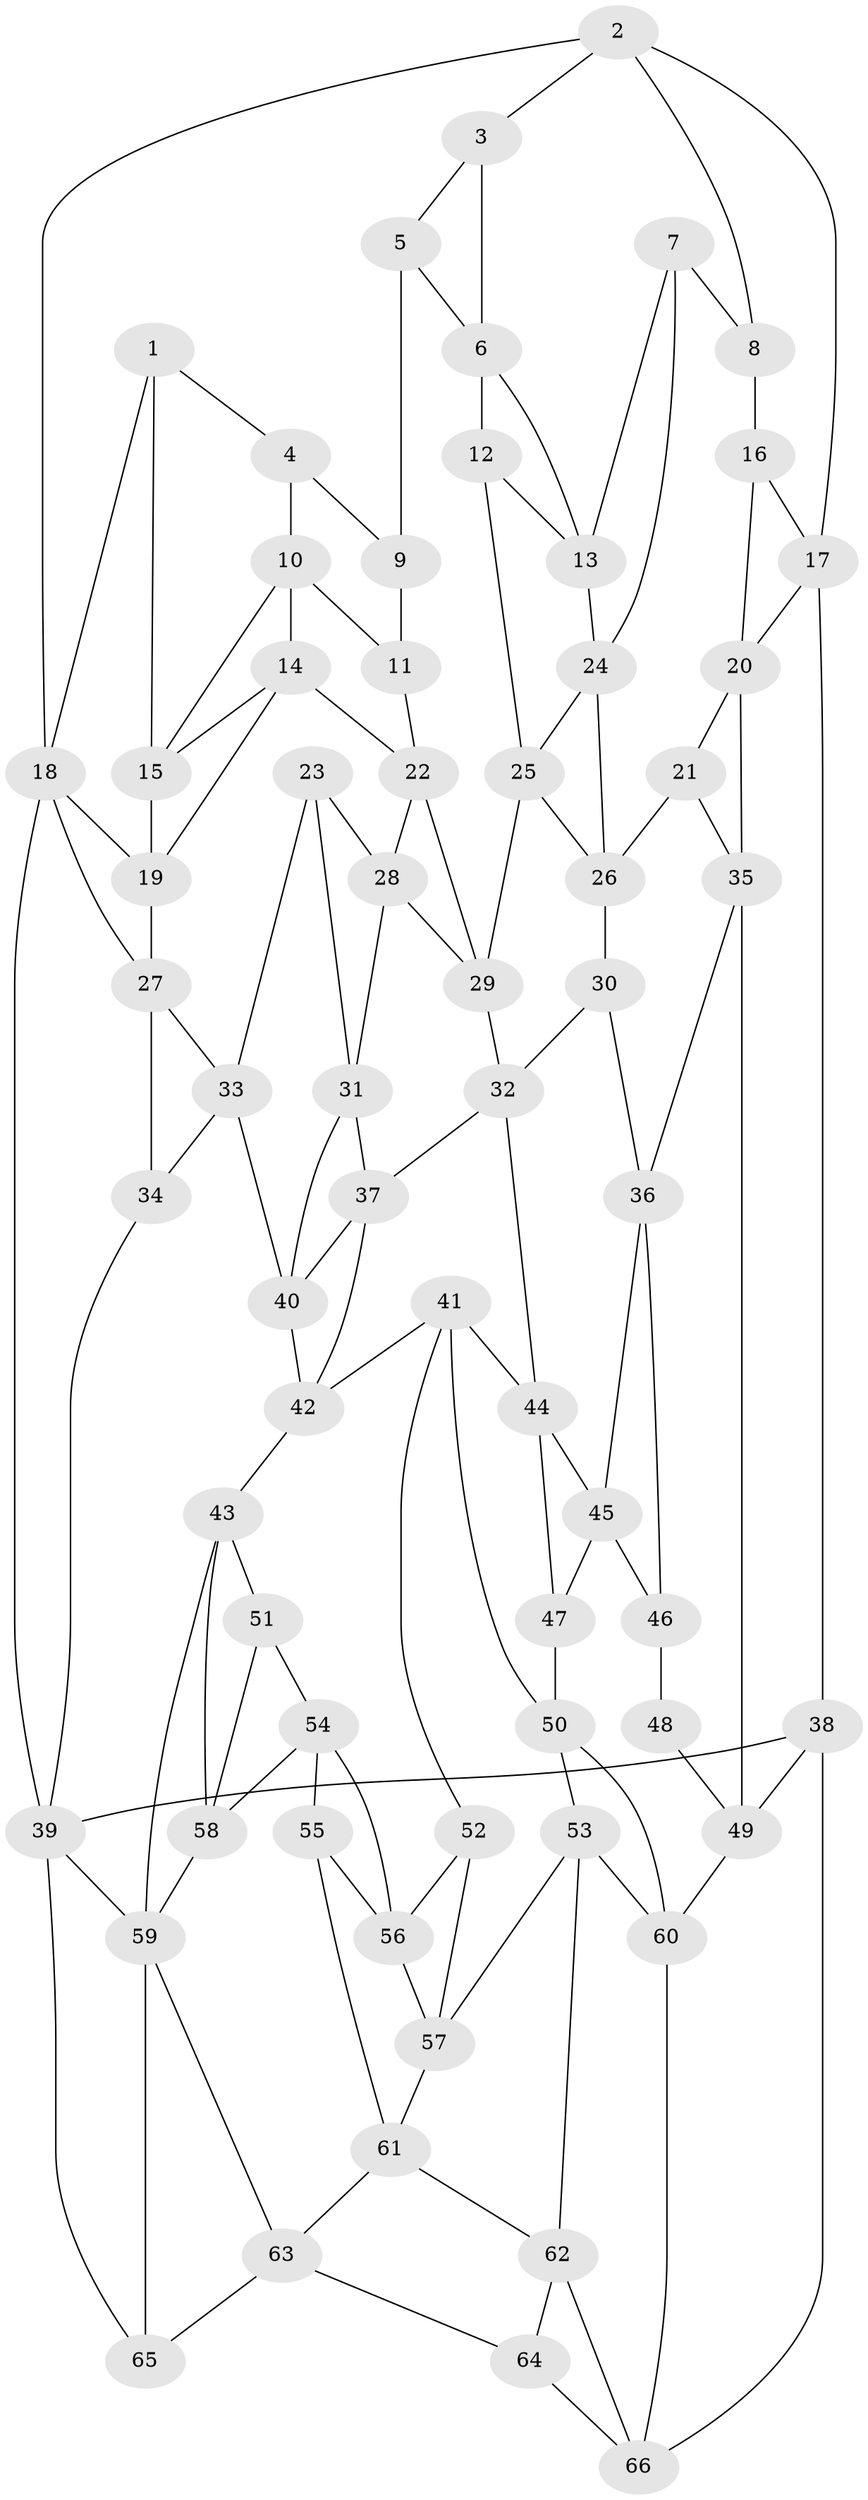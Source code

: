 // original degree distribution, {3: 0.015267175572519083, 6: 0.22137404580152673, 5: 0.5190839694656488, 4: 0.24427480916030533}
// Generated by graph-tools (version 1.1) at 2025/38/03/04/25 23:38:23]
// undirected, 66 vertices, 122 edges
graph export_dot {
  node [color=gray90,style=filled];
  1;
  2;
  3;
  4;
  5;
  6;
  7;
  8;
  9;
  10;
  11;
  12;
  13;
  14;
  15;
  16;
  17;
  18;
  19;
  20;
  21;
  22;
  23;
  24;
  25;
  26;
  27;
  28;
  29;
  30;
  31;
  32;
  33;
  34;
  35;
  36;
  37;
  38;
  39;
  40;
  41;
  42;
  43;
  44;
  45;
  46;
  47;
  48;
  49;
  50;
  51;
  52;
  53;
  54;
  55;
  56;
  57;
  58;
  59;
  60;
  61;
  62;
  63;
  64;
  65;
  66;
  1 -- 4 [weight=1.0];
  1 -- 15 [weight=1.0];
  1 -- 18 [weight=1.0];
  2 -- 3 [weight=1.0];
  2 -- 8 [weight=1.0];
  2 -- 17 [weight=1.0];
  2 -- 18 [weight=1.0];
  3 -- 5 [weight=1.0];
  3 -- 6 [weight=1.0];
  4 -- 9 [weight=1.0];
  4 -- 10 [weight=1.0];
  5 -- 6 [weight=1.0];
  5 -- 9 [weight=2.0];
  6 -- 12 [weight=1.0];
  6 -- 13 [weight=1.0];
  7 -- 8 [weight=1.0];
  7 -- 13 [weight=1.0];
  7 -- 24 [weight=1.0];
  8 -- 16 [weight=2.0];
  9 -- 11 [weight=1.0];
  10 -- 11 [weight=1.0];
  10 -- 14 [weight=1.0];
  10 -- 15 [weight=1.0];
  11 -- 22 [weight=1.0];
  12 -- 13 [weight=1.0];
  12 -- 25 [weight=1.0];
  13 -- 24 [weight=1.0];
  14 -- 15 [weight=1.0];
  14 -- 19 [weight=1.0];
  14 -- 22 [weight=1.0];
  15 -- 19 [weight=1.0];
  16 -- 17 [weight=3.0];
  16 -- 20 [weight=1.0];
  17 -- 20 [weight=1.0];
  17 -- 38 [weight=1.0];
  18 -- 19 [weight=1.0];
  18 -- 27 [weight=1.0];
  18 -- 39 [weight=1.0];
  19 -- 27 [weight=1.0];
  20 -- 21 [weight=1.0];
  20 -- 35 [weight=1.0];
  21 -- 26 [weight=1.0];
  21 -- 35 [weight=1.0];
  22 -- 28 [weight=1.0];
  22 -- 29 [weight=1.0];
  23 -- 28 [weight=1.0];
  23 -- 31 [weight=1.0];
  23 -- 33 [weight=1.0];
  24 -- 25 [weight=1.0];
  24 -- 26 [weight=1.0];
  25 -- 26 [weight=1.0];
  25 -- 29 [weight=1.0];
  26 -- 30 [weight=1.0];
  27 -- 33 [weight=1.0];
  27 -- 34 [weight=1.0];
  28 -- 29 [weight=1.0];
  28 -- 31 [weight=1.0];
  29 -- 32 [weight=1.0];
  30 -- 32 [weight=1.0];
  30 -- 36 [weight=1.0];
  31 -- 37 [weight=1.0];
  31 -- 40 [weight=1.0];
  32 -- 37 [weight=1.0];
  32 -- 44 [weight=1.0];
  33 -- 34 [weight=1.0];
  33 -- 40 [weight=1.0];
  34 -- 39 [weight=1.0];
  35 -- 36 [weight=1.0];
  35 -- 49 [weight=1.0];
  36 -- 45 [weight=1.0];
  36 -- 46 [weight=1.0];
  37 -- 40 [weight=1.0];
  37 -- 42 [weight=1.0];
  38 -- 39 [weight=1.0];
  38 -- 49 [weight=1.0];
  38 -- 66 [weight=1.0];
  39 -- 59 [weight=1.0];
  39 -- 65 [weight=1.0];
  40 -- 42 [weight=1.0];
  41 -- 42 [weight=1.0];
  41 -- 44 [weight=1.0];
  41 -- 50 [weight=1.0];
  41 -- 52 [weight=1.0];
  42 -- 43 [weight=1.0];
  43 -- 51 [weight=1.0];
  43 -- 58 [weight=1.0];
  43 -- 59 [weight=1.0];
  44 -- 45 [weight=1.0];
  44 -- 47 [weight=1.0];
  45 -- 46 [weight=1.0];
  45 -- 47 [weight=1.0];
  46 -- 48 [weight=2.0];
  47 -- 50 [weight=1.0];
  48 -- 49 [weight=1.0];
  49 -- 60 [weight=1.0];
  50 -- 53 [weight=1.0];
  50 -- 60 [weight=1.0];
  51 -- 54 [weight=1.0];
  51 -- 58 [weight=1.0];
  52 -- 56 [weight=1.0];
  52 -- 57 [weight=1.0];
  53 -- 57 [weight=1.0];
  53 -- 60 [weight=1.0];
  53 -- 62 [weight=1.0];
  54 -- 55 [weight=1.0];
  54 -- 56 [weight=1.0];
  54 -- 58 [weight=1.0];
  55 -- 56 [weight=1.0];
  55 -- 61 [weight=1.0];
  56 -- 57 [weight=1.0];
  57 -- 61 [weight=1.0];
  58 -- 59 [weight=1.0];
  59 -- 63 [weight=1.0];
  59 -- 65 [weight=1.0];
  60 -- 66 [weight=1.0];
  61 -- 62 [weight=1.0];
  61 -- 63 [weight=1.0];
  62 -- 64 [weight=1.0];
  62 -- 66 [weight=1.0];
  63 -- 64 [weight=1.0];
  63 -- 65 [weight=1.0];
  64 -- 66 [weight=1.0];
}
